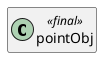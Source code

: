 @startuml
set namespaceSeparator \\
hide members
hide << alias >> circle

class pointObj << final >>
@enduml
